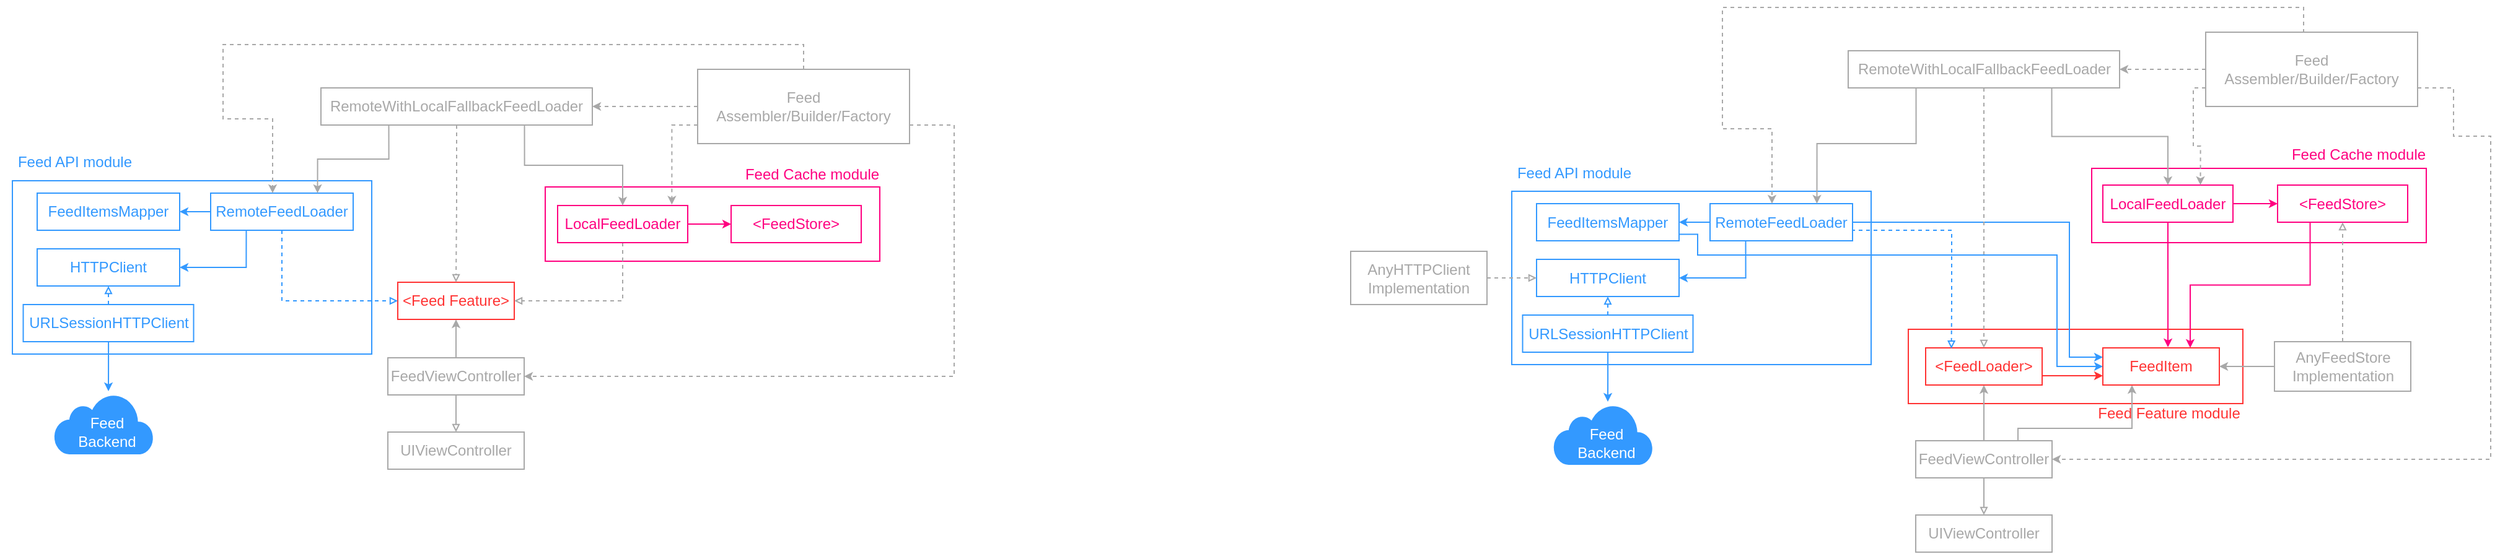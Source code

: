<mxfile version="22.0.8" type="device">
  <diagram name="Page-1" id="mHryi9FxQg6rtNW1_ikM">
    <mxGraphModel dx="343" dy="675" grid="1" gridSize="10" guides="1" tooltips="1" connect="1" arrows="1" fold="1" page="0" pageScale="1" pageWidth="850" pageHeight="1100" math="0" shadow="0">
      <root>
        <mxCell id="0" />
        <mxCell id="1" parent="0" />
        <mxCell id="8W7GUWQGtb0MU_4nZzis-69" value="" style="rounded=0;whiteSpace=wrap;html=1;fontFamily=Helvetica;fontSize=11;fontColor=default;fillColor=none;strokeColor=#FF3333;" vertex="1" parent="1">
          <mxGeometry x="2420" y="350.0" width="270" height="60" as="geometry" />
        </mxCell>
        <mxCell id="8W7GUWQGtb0MU_4nZzis-20" value="" style="rounded=0;whiteSpace=wrap;html=1;fontFamily=Helvetica;fontSize=11;fontColor=default;fillColor=none;strokeColor=#FF0080;" vertex="1" parent="1">
          <mxGeometry x="1320" y="235" width="270" height="60" as="geometry" />
        </mxCell>
        <mxCell id="8W7GUWQGtb0MU_4nZzis-2" value="" style="rounded=0;whiteSpace=wrap;html=1;strokeColor=#3399FF;fillColor=none;" vertex="1" parent="1">
          <mxGeometry x="890" y="230" width="290" height="140" as="geometry" />
        </mxCell>
        <mxCell id="GL-utDqGiQ9SbgEWFXb8-1" style="edgeStyle=orthogonalEdgeStyle;rounded=0;orthogonalLoop=1;jettySize=auto;html=1;endArrow=block;endFill=0;fillColor=#f5f5f5;strokeColor=#A8A8A8;fillOpacity=0;fontColor=#A8A8A8;endSize=4;" parent="1" source="GL-utDqGiQ9SbgEWFXb8-3" target="GL-utDqGiQ9SbgEWFXb8-4" edge="1">
          <mxGeometry relative="1" as="geometry" />
        </mxCell>
        <mxCell id="GL-utDqGiQ9SbgEWFXb8-2" style="edgeStyle=orthogonalEdgeStyle;rounded=0;orthogonalLoop=1;jettySize=auto;html=1;exitX=0.5;exitY=0;exitDx=0;exitDy=0;entryX=0.5;entryY=1;entryDx=0;entryDy=0;endArrow=classic;endFill=1;fillColor=#f5f5f5;strokeColor=#A8A8A8;fillOpacity=100;fontColor=#A8A8A8;endSize=4;" parent="1" source="GL-utDqGiQ9SbgEWFXb8-3" target="GL-utDqGiQ9SbgEWFXb8-5" edge="1">
          <mxGeometry relative="1" as="geometry" />
        </mxCell>
        <mxCell id="GL-utDqGiQ9SbgEWFXb8-3" value="FeedViewController" style="rounded=0;whiteSpace=wrap;html=1;fillColor=#f5f5f5;strokeColor=#A8A8A8;fontColor=#A8A8A8;fillOpacity=0;" parent="1" vertex="1">
          <mxGeometry x="1193" y="373" width="110" height="30" as="geometry" />
        </mxCell>
        <mxCell id="GL-utDqGiQ9SbgEWFXb8-4" value="UIViewController" style="rounded=0;whiteSpace=wrap;html=1;fillColor=#f5f5f5;strokeColor=#A8A8A8;fontColor=#A8A8A8;fillOpacity=0;" parent="1" vertex="1">
          <mxGeometry x="1193" y="433" width="110" height="30" as="geometry" />
        </mxCell>
        <mxCell id="GL-utDqGiQ9SbgEWFXb8-5" value="&amp;lt;Feed Feature&amp;gt;" style="rounded=0;whiteSpace=wrap;html=1;fillColor=#f5f5f5;strokeColor=#FF3333;fontColor=#FF3333;fillOpacity=0;" parent="1" vertex="1">
          <mxGeometry x="1201" y="312" width="94" height="30" as="geometry" />
        </mxCell>
        <mxCell id="GL-utDqGiQ9SbgEWFXb8-6" style="edgeStyle=orthogonalEdgeStyle;shape=connector;rounded=0;orthogonalLoop=1;jettySize=auto;html=1;entryX=0;entryY=0.5;entryDx=0;entryDy=0;dashed=1;labelBackgroundColor=default;fontFamily=Helvetica;fontSize=12;fontColor=#3399FF;endArrow=block;endFill=0;exitX=0.5;exitY=1;exitDx=0;exitDy=0;fillColor=#f5f5f5;strokeColor=#3399FF;fillOpacity=0;endSize=4;" parent="1" source="GL-utDqGiQ9SbgEWFXb8-7" target="GL-utDqGiQ9SbgEWFXb8-5" edge="1">
          <mxGeometry relative="1" as="geometry" />
        </mxCell>
        <mxCell id="8W7GUWQGtb0MU_4nZzis-6" style="edgeStyle=orthogonalEdgeStyle;rounded=0;orthogonalLoop=1;jettySize=auto;html=1;entryX=1;entryY=0.5;entryDx=0;entryDy=0;strokeColor=#3399FF;endSize=4;" edge="1" parent="1" source="GL-utDqGiQ9SbgEWFXb8-7" target="8W7GUWQGtb0MU_4nZzis-3">
          <mxGeometry relative="1" as="geometry" />
        </mxCell>
        <mxCell id="8W7GUWQGtb0MU_4nZzis-7" style="edgeStyle=orthogonalEdgeStyle;rounded=0;orthogonalLoop=1;jettySize=auto;html=1;exitX=0.25;exitY=1;exitDx=0;exitDy=0;entryX=1;entryY=0.5;entryDx=0;entryDy=0;strokeColor=#3399FF;endSize=4;" edge="1" parent="1" source="GL-utDqGiQ9SbgEWFXb8-7" target="8W7GUWQGtb0MU_4nZzis-4">
          <mxGeometry relative="1" as="geometry" />
        </mxCell>
        <mxCell id="GL-utDqGiQ9SbgEWFXb8-7" value="RemoteFeedLoader" style="rounded=0;whiteSpace=wrap;html=1;fillColor=#f5f5f5;strokeColor=#3399FF;fontColor=#3399FF;fillOpacity=0;" parent="1" vertex="1">
          <mxGeometry x="1050" y="240" width="115" height="30" as="geometry" />
        </mxCell>
        <mxCell id="8W7GUWQGtb0MU_4nZzis-18" style="edgeStyle=orthogonalEdgeStyle;shape=connector;rounded=0;orthogonalLoop=1;jettySize=auto;html=1;exitX=1;exitY=0.5;exitDx=0;exitDy=0;entryX=0;entryY=0.5;entryDx=0;entryDy=0;labelBackgroundColor=default;strokeColor=#FF0080;align=center;verticalAlign=middle;fontFamily=Helvetica;fontSize=11;fontColor=#A8A8A8;endArrow=classic;endSize=4;endFill=1;fillColor=#f5f5f5;" edge="1" parent="1" source="GL-utDqGiQ9SbgEWFXb8-9" target="8W7GUWQGtb0MU_4nZzis-17">
          <mxGeometry relative="1" as="geometry" />
        </mxCell>
        <mxCell id="8W7GUWQGtb0MU_4nZzis-19" style="edgeStyle=orthogonalEdgeStyle;shape=connector;rounded=0;orthogonalLoop=1;jettySize=auto;html=1;exitX=0.5;exitY=1;exitDx=0;exitDy=0;entryX=1;entryY=0.5;entryDx=0;entryDy=0;labelBackgroundColor=default;strokeColor=#A8A8A8;align=center;verticalAlign=middle;fontFamily=Helvetica;fontSize=11;fontColor=#A8A8A8;endArrow=block;endSize=4;dashed=1;endFill=0;fillColor=#f5f5f5;" edge="1" parent="1" source="GL-utDqGiQ9SbgEWFXb8-9" target="GL-utDqGiQ9SbgEWFXb8-5">
          <mxGeometry relative="1" as="geometry" />
        </mxCell>
        <mxCell id="GL-utDqGiQ9SbgEWFXb8-9" value="LocalFeedLoader" style="rounded=0;whiteSpace=wrap;html=1;fillColor=#f5f5f5;strokeColor=#FF0080;fontColor=#FF0080;fillOpacity=0;" parent="1" vertex="1">
          <mxGeometry x="1330" y="250" width="105" height="30" as="geometry" />
        </mxCell>
        <mxCell id="GL-utDqGiQ9SbgEWFXb8-10" style="edgeStyle=orthogonalEdgeStyle;shape=connector;rounded=0;orthogonalLoop=1;jettySize=auto;html=1;entryX=0.75;entryY=0;entryDx=0;entryDy=0;labelBackgroundColor=default;fontFamily=Helvetica;fontSize=11;fontColor=#A8A8A8;endArrow=classic;endFill=1;exitX=0.25;exitY=1;exitDx=0;exitDy=0;fillColor=#f5f5f5;strokeColor=#A8A8A8;fillOpacity=100;endSize=4;" parent="1" source="GL-utDqGiQ9SbgEWFXb8-13" target="GL-utDqGiQ9SbgEWFXb8-7" edge="1">
          <mxGeometry relative="1" as="geometry" />
        </mxCell>
        <mxCell id="GL-utDqGiQ9SbgEWFXb8-11" style="edgeStyle=orthogonalEdgeStyle;shape=connector;rounded=0;orthogonalLoop=1;jettySize=auto;html=1;exitX=0.75;exitY=1;exitDx=0;exitDy=0;entryX=0.5;entryY=0;entryDx=0;entryDy=0;labelBackgroundColor=default;fontFamily=Helvetica;fontSize=11;fontColor=#A8A8A8;endArrow=classic;endFill=1;fillColor=#f5f5f5;strokeColor=#A8A8A8;fillOpacity=100;endSize=4;" parent="1" source="GL-utDqGiQ9SbgEWFXb8-13" target="GL-utDqGiQ9SbgEWFXb8-9" edge="1">
          <mxGeometry relative="1" as="geometry" />
        </mxCell>
        <mxCell id="GL-utDqGiQ9SbgEWFXb8-12" style="edgeStyle=orthogonalEdgeStyle;shape=connector;rounded=0;orthogonalLoop=1;jettySize=auto;html=1;entryX=0.5;entryY=0;entryDx=0;entryDy=0;dashed=1;labelBackgroundColor=default;fontFamily=Helvetica;fontSize=11;fontColor=#A8A8A8;endArrow=block;endFill=0;fillColor=#f5f5f5;strokeColor=#A8A8A8;fillOpacity=0;endSize=4;" parent="1" source="GL-utDqGiQ9SbgEWFXb8-13" target="GL-utDqGiQ9SbgEWFXb8-5" edge="1">
          <mxGeometry relative="1" as="geometry" />
        </mxCell>
        <mxCell id="GL-utDqGiQ9SbgEWFXb8-13" value="RemoteWithLocalFallbackFeedLoader" style="rounded=0;whiteSpace=wrap;html=1;fillColor=#f5f5f5;strokeColor=#A8A8A8;fontColor=#A8A8A8;fillOpacity=0;" parent="1" vertex="1">
          <mxGeometry x="1139" y="155" width="219" height="30" as="geometry" />
        </mxCell>
        <mxCell id="GL-utDqGiQ9SbgEWFXb8-14" style="edgeStyle=orthogonalEdgeStyle;shape=connector;rounded=0;orthogonalLoop=1;jettySize=auto;html=1;exitX=0;exitY=0.5;exitDx=0;exitDy=0;entryX=1;entryY=0.5;entryDx=0;entryDy=0;labelBackgroundColor=default;fontFamily=Helvetica;fontSize=11;fontColor=#A8A8A8;endArrow=classic;endFill=1;dashed=1;fillColor=#f5f5f5;strokeColor=#A8A8A8;fillOpacity=100;endSize=4;" parent="1" source="GL-utDqGiQ9SbgEWFXb8-18" target="GL-utDqGiQ9SbgEWFXb8-13" edge="1">
          <mxGeometry relative="1" as="geometry" />
        </mxCell>
        <mxCell id="GL-utDqGiQ9SbgEWFXb8-16" style="edgeStyle=orthogonalEdgeStyle;shape=connector;rounded=0;orthogonalLoop=1;jettySize=auto;html=1;exitX=1;exitY=0.75;exitDx=0;exitDy=0;dashed=1;labelBackgroundColor=default;fontFamily=Helvetica;fontSize=11;fontColor=#A8A8A8;endArrow=classic;endFill=1;entryX=1;entryY=0.5;entryDx=0;entryDy=0;fillColor=#f5f5f5;strokeColor=#A8A8A8;fillOpacity=100;endSize=4;" parent="1" source="GL-utDqGiQ9SbgEWFXb8-18" target="GL-utDqGiQ9SbgEWFXb8-3" edge="1">
          <mxGeometry relative="1" as="geometry">
            <mxPoint x="1484.077" y="403.692" as="targetPoint" />
            <Array as="points">
              <mxPoint x="1650" y="185" />
              <mxPoint x="1650" y="388" />
            </Array>
          </mxGeometry>
        </mxCell>
        <mxCell id="GL-utDqGiQ9SbgEWFXb8-17" style="edgeStyle=orthogonalEdgeStyle;shape=connector;rounded=0;orthogonalLoop=1;jettySize=auto;html=1;exitX=0.5;exitY=0;exitDx=0;exitDy=0;dashed=1;labelBackgroundColor=default;fontFamily=Helvetica;fontSize=11;fontColor=#A8A8A8;endArrow=classic;endFill=1;fillColor=#f5f5f5;strokeColor=#A8A8A8;fillOpacity=100;endSize=4;" parent="1" source="GL-utDqGiQ9SbgEWFXb8-18" target="GL-utDqGiQ9SbgEWFXb8-7" edge="1">
          <mxGeometry relative="1" as="geometry">
            <Array as="points">
              <mxPoint x="1529" y="120" />
              <mxPoint x="1060" y="120" />
              <mxPoint x="1060" y="180" />
              <mxPoint x="1100" y="180" />
            </Array>
          </mxGeometry>
        </mxCell>
        <mxCell id="GL-utDqGiQ9SbgEWFXb8-18" value="Feed&lt;br&gt;Assembler/Builder/Factory" style="rounded=0;whiteSpace=wrap;html=1;fillColor=#f5f5f5;strokeColor=#A8A8A8;fontColor=#A8A8A8;fillOpacity=0;" parent="1" vertex="1">
          <mxGeometry x="1443" y="140" width="171" height="60" as="geometry" />
        </mxCell>
        <mxCell id="8W7GUWQGtb0MU_4nZzis-3" value="FeedItemsMapper" style="rounded=0;whiteSpace=wrap;html=1;fillColor=#f5f5f5;strokeColor=#3399FF;fontColor=#3399FF;fillOpacity=0;" vertex="1" parent="1">
          <mxGeometry x="910" y="240" width="115" height="30" as="geometry" />
        </mxCell>
        <mxCell id="8W7GUWQGtb0MU_4nZzis-4" value="HTTPClient" style="rounded=0;whiteSpace=wrap;html=1;fillColor=#f5f5f5;strokeColor=#3399FF;fontColor=#3399FF;fillOpacity=0;" vertex="1" parent="1">
          <mxGeometry x="910" y="285" width="115" height="30" as="geometry" />
        </mxCell>
        <mxCell id="8W7GUWQGtb0MU_4nZzis-12" style="edgeStyle=orthogonalEdgeStyle;shape=connector;rounded=0;orthogonalLoop=1;jettySize=auto;html=1;exitX=0.5;exitY=0;exitDx=0;exitDy=0;entryX=0.5;entryY=1;entryDx=0;entryDy=0;labelBackgroundColor=default;strokeColor=#3399FF;align=center;verticalAlign=middle;fontFamily=Helvetica;fontSize=12;fontColor=#3399FF;endArrow=block;endSize=4;dashed=1;endFill=0;fillColor=#f5f5f5;" edge="1" parent="1" source="8W7GUWQGtb0MU_4nZzis-9" target="8W7GUWQGtb0MU_4nZzis-4">
          <mxGeometry relative="1" as="geometry" />
        </mxCell>
        <mxCell id="8W7GUWQGtb0MU_4nZzis-14" style="edgeStyle=orthogonalEdgeStyle;shape=connector;rounded=0;orthogonalLoop=1;jettySize=auto;html=1;labelBackgroundColor=default;strokeColor=#3399FF;align=center;verticalAlign=middle;fontFamily=Helvetica;fontSize=12;fontColor=#3399FF;endArrow=classic;endSize=4;endFill=1;fillColor=#f5f5f5;" edge="1" parent="1" source="8W7GUWQGtb0MU_4nZzis-9">
          <mxGeometry relative="1" as="geometry">
            <mxPoint x="967.5" y="400" as="targetPoint" />
          </mxGeometry>
        </mxCell>
        <mxCell id="8W7GUWQGtb0MU_4nZzis-9" value="URLSessionHTTPClient" style="rounded=0;whiteSpace=wrap;html=1;fillColor=#f5f5f5;strokeColor=#3399FF;fontColor=#3399FF;fillOpacity=0;" vertex="1" parent="1">
          <mxGeometry x="898.75" y="330" width="137.5" height="30" as="geometry" />
        </mxCell>
        <mxCell id="8W7GUWQGtb0MU_4nZzis-13" value="" style="html=1;verticalLabelPosition=bottom;align=center;labelBackgroundColor=#ffffff;verticalAlign=top;strokeWidth=2;strokeColor=#3399FF;shadow=0;dashed=0;shape=mxgraph.ios7.icons.cloud;fontFamily=Helvetica;fontSize=11;fontColor=default;fillColor=#3399FF;" vertex="1" parent="1">
          <mxGeometry x="924.67" y="403" width="78.33" height="47" as="geometry" />
        </mxCell>
        <mxCell id="8W7GUWQGtb0MU_4nZzis-15" value="Feed API module" style="text;html=1;align=center;verticalAlign=middle;resizable=0;points=[];autosize=1;strokeColor=none;fillColor=none;fontSize=12;fontFamily=Helvetica;fontColor=#3399FF;" vertex="1" parent="1">
          <mxGeometry x="880" y="200" width="120" height="30" as="geometry" />
        </mxCell>
        <mxCell id="8W7GUWQGtb0MU_4nZzis-16" style="edgeStyle=orthogonalEdgeStyle;shape=connector;rounded=0;orthogonalLoop=1;jettySize=auto;html=1;exitX=0;exitY=0.75;exitDx=0;exitDy=0;entryX=0.878;entryY=-0.024;entryDx=0;entryDy=0;entryPerimeter=0;labelBackgroundColor=default;strokeColor=#A8A8A8;align=center;verticalAlign=middle;fontFamily=Helvetica;fontSize=11;fontColor=#A8A8A8;endArrow=classic;endSize=4;endFill=1;dashed=1;fillColor=#f5f5f5;" edge="1" parent="1" source="GL-utDqGiQ9SbgEWFXb8-18" target="GL-utDqGiQ9SbgEWFXb8-9">
          <mxGeometry relative="1" as="geometry" />
        </mxCell>
        <mxCell id="8W7GUWQGtb0MU_4nZzis-17" value="&amp;lt;FeedStore&amp;gt;" style="rounded=0;whiteSpace=wrap;html=1;fillColor=#f5f5f5;strokeColor=#FF0080;fontColor=#FF0080;fillOpacity=0;" vertex="1" parent="1">
          <mxGeometry x="1470" y="250" width="105" height="30" as="geometry" />
        </mxCell>
        <mxCell id="8W7GUWQGtb0MU_4nZzis-21" value="Feed Cache module" style="text;html=1;align=center;verticalAlign=middle;resizable=0;points=[];autosize=1;strokeColor=none;fillColor=none;fontSize=12;fontFamily=Helvetica;fontColor=#FF0080;" vertex="1" parent="1">
          <mxGeometry x="1470" y="210" width="130" height="30" as="geometry" />
        </mxCell>
        <mxCell id="8W7GUWQGtb0MU_4nZzis-22" value="Feed&lt;br&gt;Backend" style="text;html=1;align=center;verticalAlign=middle;resizable=0;points=[];autosize=1;strokeColor=none;fillColor=none;fontSize=12;fontFamily=Helvetica;fontColor=#FFFFFF;" vertex="1" parent="1">
          <mxGeometry x="931" y="413" width="70" height="40" as="geometry" />
        </mxCell>
        <mxCell id="8W7GUWQGtb0MU_4nZzis-23" value="" style="rounded=0;whiteSpace=wrap;html=1;fontFamily=Helvetica;fontSize=11;fontColor=default;fillColor=none;strokeColor=#FF0080;" vertex="1" parent="1">
          <mxGeometry x="2568" y="220.0" width="270" height="60" as="geometry" />
        </mxCell>
        <mxCell id="8W7GUWQGtb0MU_4nZzis-24" value="" style="rounded=0;whiteSpace=wrap;html=1;strokeColor=#3399FF;fillColor=none;" vertex="1" parent="1">
          <mxGeometry x="2100" y="238.5" width="290" height="140" as="geometry" />
        </mxCell>
        <mxCell id="8W7GUWQGtb0MU_4nZzis-25" style="edgeStyle=orthogonalEdgeStyle;rounded=0;orthogonalLoop=1;jettySize=auto;html=1;endArrow=block;endFill=0;fillColor=#f5f5f5;strokeColor=#A8A8A8;fillOpacity=0;fontColor=#A8A8A8;endSize=4;" edge="1" source="8W7GUWQGtb0MU_4nZzis-27" target="8W7GUWQGtb0MU_4nZzis-28" parent="1">
          <mxGeometry relative="1" as="geometry" />
        </mxCell>
        <mxCell id="8W7GUWQGtb0MU_4nZzis-26" style="edgeStyle=orthogonalEdgeStyle;rounded=0;orthogonalLoop=1;jettySize=auto;html=1;exitX=0.5;exitY=0;exitDx=0;exitDy=0;entryX=0.5;entryY=1;entryDx=0;entryDy=0;endArrow=classic;endFill=1;fillColor=#f5f5f5;strokeColor=#A8A8A8;fillOpacity=100;fontColor=#A8A8A8;endSize=4;" edge="1" source="8W7GUWQGtb0MU_4nZzis-27" target="8W7GUWQGtb0MU_4nZzis-29" parent="1">
          <mxGeometry relative="1" as="geometry" />
        </mxCell>
        <mxCell id="8W7GUWQGtb0MU_4nZzis-81" style="edgeStyle=orthogonalEdgeStyle;shape=connector;rounded=0;orthogonalLoop=1;jettySize=auto;html=1;exitX=0.75;exitY=0;exitDx=0;exitDy=0;entryX=0.25;entryY=1;entryDx=0;entryDy=0;labelBackgroundColor=default;strokeColor=#A8A8A8;align=center;verticalAlign=middle;fontFamily=Helvetica;fontSize=11;fontColor=#A8A8A8;endArrow=classic;endSize=4;endFill=1;fillColor=#f5f5f5;" edge="1" parent="1" source="8W7GUWQGtb0MU_4nZzis-27" target="8W7GUWQGtb0MU_4nZzis-58">
          <mxGeometry relative="1" as="geometry">
            <Array as="points">
              <mxPoint x="2509" y="430" />
              <mxPoint x="2601" y="430" />
            </Array>
          </mxGeometry>
        </mxCell>
        <mxCell id="8W7GUWQGtb0MU_4nZzis-27" value="FeedViewController" style="rounded=0;whiteSpace=wrap;html=1;fillColor=#f5f5f5;strokeColor=#A8A8A8;fontColor=#A8A8A8;fillOpacity=0;" vertex="1" parent="1">
          <mxGeometry x="2426" y="440.0" width="110" height="30" as="geometry" />
        </mxCell>
        <mxCell id="8W7GUWQGtb0MU_4nZzis-28" value="UIViewController" style="rounded=0;whiteSpace=wrap;html=1;fillColor=#f5f5f5;strokeColor=#A8A8A8;fontColor=#A8A8A8;fillOpacity=0;" vertex="1" parent="1">
          <mxGeometry x="2426" y="500.0" width="110" height="30" as="geometry" />
        </mxCell>
        <mxCell id="8W7GUWQGtb0MU_4nZzis-59" style="edgeStyle=orthogonalEdgeStyle;shape=connector;rounded=0;orthogonalLoop=1;jettySize=auto;html=1;exitX=1;exitY=0.75;exitDx=0;exitDy=0;entryX=0;entryY=0.75;entryDx=0;entryDy=0;labelBackgroundColor=default;strokeColor=#FF3333;align=center;verticalAlign=middle;fontFamily=Helvetica;fontSize=11;fontColor=default;endArrow=classic;endSize=4;" edge="1" parent="1" source="8W7GUWQGtb0MU_4nZzis-29" target="8W7GUWQGtb0MU_4nZzis-58">
          <mxGeometry relative="1" as="geometry" />
        </mxCell>
        <mxCell id="8W7GUWQGtb0MU_4nZzis-29" value="&amp;lt;FeedLoader&amp;gt;" style="rounded=0;whiteSpace=wrap;html=1;fillColor=#f5f5f5;strokeColor=#FF3333;fontColor=#FF3333;fillOpacity=0;" vertex="1" parent="1">
          <mxGeometry x="2434" y="365.0" width="94" height="30" as="geometry" />
        </mxCell>
        <mxCell id="8W7GUWQGtb0MU_4nZzis-30" style="edgeStyle=orthogonalEdgeStyle;shape=connector;rounded=0;orthogonalLoop=1;jettySize=auto;html=1;entryX=0.221;entryY=0.02;entryDx=0;entryDy=0;dashed=1;labelBackgroundColor=default;fontFamily=Helvetica;fontSize=12;fontColor=#3399FF;endArrow=block;endFill=0;exitX=1;exitY=0.75;exitDx=0;exitDy=0;fillColor=#f5f5f5;strokeColor=#3399FF;fillOpacity=0;endSize=4;entryPerimeter=0;" edge="1" source="8W7GUWQGtb0MU_4nZzis-33" target="8W7GUWQGtb0MU_4nZzis-29" parent="1">
          <mxGeometry relative="1" as="geometry">
            <Array as="points">
              <mxPoint x="2375" y="270" />
              <mxPoint x="2455" y="270" />
              <mxPoint x="2455" y="330" />
            </Array>
          </mxGeometry>
        </mxCell>
        <mxCell id="8W7GUWQGtb0MU_4nZzis-31" style="edgeStyle=orthogonalEdgeStyle;rounded=0;orthogonalLoop=1;jettySize=auto;html=1;entryX=1;entryY=0.5;entryDx=0;entryDy=0;strokeColor=#3399FF;endSize=4;" edge="1" source="8W7GUWQGtb0MU_4nZzis-33" target="8W7GUWQGtb0MU_4nZzis-45" parent="1">
          <mxGeometry relative="1" as="geometry" />
        </mxCell>
        <mxCell id="8W7GUWQGtb0MU_4nZzis-32" style="edgeStyle=orthogonalEdgeStyle;rounded=0;orthogonalLoop=1;jettySize=auto;html=1;exitX=0.25;exitY=1;exitDx=0;exitDy=0;entryX=1;entryY=0.5;entryDx=0;entryDy=0;strokeColor=#3399FF;endSize=4;" edge="1" source="8W7GUWQGtb0MU_4nZzis-33" target="8W7GUWQGtb0MU_4nZzis-46" parent="1">
          <mxGeometry relative="1" as="geometry" />
        </mxCell>
        <mxCell id="8W7GUWQGtb0MU_4nZzis-64" style="edgeStyle=orthogonalEdgeStyle;shape=connector;rounded=0;orthogonalLoop=1;jettySize=auto;html=1;exitX=1;exitY=0.5;exitDx=0;exitDy=0;entryX=0;entryY=0.25;entryDx=0;entryDy=0;labelBackgroundColor=default;strokeColor=#3399FF;align=center;verticalAlign=middle;fontFamily=Helvetica;fontSize=11;fontColor=default;endArrow=classic;endSize=4;" edge="1" parent="1" source="8W7GUWQGtb0MU_4nZzis-33" target="8W7GUWQGtb0MU_4nZzis-58">
          <mxGeometry relative="1" as="geometry">
            <Array as="points">
              <mxPoint x="2550" y="263" />
              <mxPoint x="2550" y="372" />
            </Array>
          </mxGeometry>
        </mxCell>
        <mxCell id="8W7GUWQGtb0MU_4nZzis-33" value="RemoteFeedLoader" style="rounded=0;whiteSpace=wrap;html=1;fillColor=#f5f5f5;strokeColor=#3399FF;fontColor=#3399FF;fillOpacity=0;" vertex="1" parent="1">
          <mxGeometry x="2260" y="248.5" width="115" height="30" as="geometry" />
        </mxCell>
        <mxCell id="8W7GUWQGtb0MU_4nZzis-34" style="edgeStyle=orthogonalEdgeStyle;shape=connector;rounded=0;orthogonalLoop=1;jettySize=auto;html=1;exitX=1;exitY=0.5;exitDx=0;exitDy=0;entryX=0;entryY=0.5;entryDx=0;entryDy=0;labelBackgroundColor=default;strokeColor=#FF0080;align=center;verticalAlign=middle;fontFamily=Helvetica;fontSize=11;fontColor=#A8A8A8;endArrow=classic;endSize=4;endFill=1;fillColor=#f5f5f5;" edge="1" source="8W7GUWQGtb0MU_4nZzis-36" target="8W7GUWQGtb0MU_4nZzis-53" parent="1">
          <mxGeometry relative="1" as="geometry" />
        </mxCell>
        <mxCell id="8W7GUWQGtb0MU_4nZzis-36" value="LocalFeedLoader" style="rounded=0;whiteSpace=wrap;html=1;fillColor=#f5f5f5;strokeColor=#FF0080;fontColor=#FF0080;fillOpacity=0;" vertex="1" parent="1">
          <mxGeometry x="2577" y="233.5" width="105" height="30" as="geometry" />
        </mxCell>
        <mxCell id="8W7GUWQGtb0MU_4nZzis-37" style="edgeStyle=orthogonalEdgeStyle;shape=connector;rounded=0;orthogonalLoop=1;jettySize=auto;html=1;entryX=0.75;entryY=0;entryDx=0;entryDy=0;labelBackgroundColor=default;fontFamily=Helvetica;fontSize=11;fontColor=#A8A8A8;endArrow=classic;endFill=1;exitX=0.25;exitY=1;exitDx=0;exitDy=0;fillColor=#f5f5f5;strokeColor=#A8A8A8;fillOpacity=100;endSize=4;" edge="1" source="8W7GUWQGtb0MU_4nZzis-40" target="8W7GUWQGtb0MU_4nZzis-33" parent="1">
          <mxGeometry relative="1" as="geometry">
            <Array as="points">
              <mxPoint x="2426" y="200" />
              <mxPoint x="2346" y="200" />
            </Array>
          </mxGeometry>
        </mxCell>
        <mxCell id="8W7GUWQGtb0MU_4nZzis-39" style="edgeStyle=orthogonalEdgeStyle;shape=connector;rounded=0;orthogonalLoop=1;jettySize=auto;html=1;entryX=0.5;entryY=0;entryDx=0;entryDy=0;dashed=1;labelBackgroundColor=default;fontFamily=Helvetica;fontSize=11;fontColor=#A8A8A8;endArrow=block;endFill=0;fillColor=#f5f5f5;strokeColor=#A8A8A8;fillOpacity=0;endSize=4;" edge="1" source="8W7GUWQGtb0MU_4nZzis-40" target="8W7GUWQGtb0MU_4nZzis-29" parent="1">
          <mxGeometry relative="1" as="geometry" />
        </mxCell>
        <mxCell id="8W7GUWQGtb0MU_4nZzis-78" style="edgeStyle=orthogonalEdgeStyle;shape=connector;rounded=0;orthogonalLoop=1;jettySize=auto;html=1;exitX=0.75;exitY=1;exitDx=0;exitDy=0;entryX=0.5;entryY=0;entryDx=0;entryDy=0;labelBackgroundColor=default;strokeColor=#A8A8A8;align=center;verticalAlign=middle;fontFamily=Helvetica;fontSize=11;fontColor=#A8A8A8;endArrow=classic;endSize=4;endFill=1;fillColor=#f5f5f5;" edge="1" parent="1" source="8W7GUWQGtb0MU_4nZzis-40" target="8W7GUWQGtb0MU_4nZzis-36">
          <mxGeometry relative="1" as="geometry" />
        </mxCell>
        <mxCell id="8W7GUWQGtb0MU_4nZzis-40" value="RemoteWithLocalFallbackFeedLoader" style="rounded=0;whiteSpace=wrap;html=1;fillColor=#f5f5f5;strokeColor=#A8A8A8;fontColor=#A8A8A8;fillOpacity=0;" vertex="1" parent="1">
          <mxGeometry x="2371.5" y="125.0" width="219" height="30" as="geometry" />
        </mxCell>
        <mxCell id="8W7GUWQGtb0MU_4nZzis-41" style="edgeStyle=orthogonalEdgeStyle;shape=connector;rounded=0;orthogonalLoop=1;jettySize=auto;html=1;exitX=0;exitY=0.5;exitDx=0;exitDy=0;entryX=1;entryY=0.5;entryDx=0;entryDy=0;labelBackgroundColor=default;fontFamily=Helvetica;fontSize=11;fontColor=#A8A8A8;endArrow=classic;endFill=1;dashed=1;fillColor=#f5f5f5;strokeColor=#A8A8A8;fillOpacity=100;endSize=4;" edge="1" source="8W7GUWQGtb0MU_4nZzis-44" target="8W7GUWQGtb0MU_4nZzis-40" parent="1">
          <mxGeometry relative="1" as="geometry" />
        </mxCell>
        <mxCell id="8W7GUWQGtb0MU_4nZzis-42" style="edgeStyle=orthogonalEdgeStyle;shape=connector;rounded=0;orthogonalLoop=1;jettySize=auto;html=1;exitX=1;exitY=0.75;exitDx=0;exitDy=0;dashed=1;labelBackgroundColor=default;fontFamily=Helvetica;fontSize=11;fontColor=#A8A8A8;endArrow=classic;endFill=1;fillColor=#f5f5f5;strokeColor=#A8A8A8;fillOpacity=100;endSize=4;entryX=1;entryY=0.5;entryDx=0;entryDy=0;" edge="1" source="8W7GUWQGtb0MU_4nZzis-44" target="8W7GUWQGtb0MU_4nZzis-27" parent="1">
          <mxGeometry relative="1" as="geometry">
            <mxPoint x="2580" y="440" as="targetPoint" />
            <Array as="points">
              <mxPoint x="2860" y="155" />
              <mxPoint x="2860" y="194" />
              <mxPoint x="2890" y="194" />
              <mxPoint x="2890" y="455" />
            </Array>
          </mxGeometry>
        </mxCell>
        <mxCell id="8W7GUWQGtb0MU_4nZzis-43" style="edgeStyle=orthogonalEdgeStyle;shape=connector;rounded=0;orthogonalLoop=1;jettySize=auto;html=1;exitX=0.5;exitY=0;exitDx=0;exitDy=0;dashed=1;labelBackgroundColor=default;fontFamily=Helvetica;fontSize=11;fontColor=#A8A8A8;endArrow=classic;endFill=1;fillColor=#f5f5f5;strokeColor=#A8A8A8;fillOpacity=100;endSize=4;" edge="1" source="8W7GUWQGtb0MU_4nZzis-44" target="8W7GUWQGtb0MU_4nZzis-33" parent="1">
          <mxGeometry relative="1" as="geometry">
            <Array as="points">
              <mxPoint x="2739" y="90" />
              <mxPoint x="2270" y="90" />
              <mxPoint x="2270" y="188" />
              <mxPoint x="2310" y="188" />
            </Array>
          </mxGeometry>
        </mxCell>
        <mxCell id="8W7GUWQGtb0MU_4nZzis-79" style="edgeStyle=orthogonalEdgeStyle;shape=connector;rounded=0;orthogonalLoop=1;jettySize=auto;html=1;exitX=0;exitY=0.75;exitDx=0;exitDy=0;entryX=0.75;entryY=0;entryDx=0;entryDy=0;labelBackgroundColor=default;strokeColor=#A8A8A8;align=center;verticalAlign=middle;fontFamily=Helvetica;fontSize=11;fontColor=#A8A8A8;endArrow=classic;endSize=4;endFill=1;fillColor=#f5f5f5;dashed=1;" edge="1" parent="1" source="8W7GUWQGtb0MU_4nZzis-44" target="8W7GUWQGtb0MU_4nZzis-36">
          <mxGeometry relative="1" as="geometry">
            <Array as="points">
              <mxPoint x="2650" y="155" />
              <mxPoint x="2650" y="202" />
              <mxPoint x="2656" y="202" />
            </Array>
          </mxGeometry>
        </mxCell>
        <mxCell id="8W7GUWQGtb0MU_4nZzis-44" value="Feed&lt;br&gt;Assembler/Builder/Factory" style="rounded=0;whiteSpace=wrap;html=1;fillColor=#f5f5f5;strokeColor=#A8A8A8;fontColor=#A8A8A8;fillOpacity=0;" vertex="1" parent="1">
          <mxGeometry x="2660" y="110.0" width="171" height="60" as="geometry" />
        </mxCell>
        <mxCell id="8W7GUWQGtb0MU_4nZzis-62" style="edgeStyle=orthogonalEdgeStyle;shape=connector;rounded=0;orthogonalLoop=1;jettySize=auto;html=1;exitX=0.999;exitY=0.823;exitDx=0;exitDy=0;entryX=0;entryY=0.5;entryDx=0;entryDy=0;labelBackgroundColor=default;strokeColor=#3399FF;align=center;verticalAlign=middle;fontFamily=Helvetica;fontSize=11;fontColor=default;endArrow=classic;endSize=4;exitPerimeter=0;" edge="1" parent="1" source="8W7GUWQGtb0MU_4nZzis-45" target="8W7GUWQGtb0MU_4nZzis-58">
          <mxGeometry relative="1" as="geometry">
            <mxPoint x="2235" y="278.5" as="sourcePoint" />
            <mxPoint x="2545.5" y="335.5" as="targetPoint" />
            <Array as="points">
              <mxPoint x="2250" y="273" />
              <mxPoint x="2250" y="290" />
              <mxPoint x="2540" y="290" />
              <mxPoint x="2540" y="380" />
            </Array>
          </mxGeometry>
        </mxCell>
        <mxCell id="8W7GUWQGtb0MU_4nZzis-45" value="FeedItemsMapper" style="rounded=0;whiteSpace=wrap;html=1;fillColor=#f5f5f5;strokeColor=#3399FF;fontColor=#3399FF;fillOpacity=0;" vertex="1" parent="1">
          <mxGeometry x="2120" y="248.5" width="115" height="30" as="geometry" />
        </mxCell>
        <mxCell id="8W7GUWQGtb0MU_4nZzis-46" value="HTTPClient" style="rounded=0;whiteSpace=wrap;html=1;fillColor=#f5f5f5;strokeColor=#3399FF;fontColor=#3399FF;fillOpacity=0;" vertex="1" parent="1">
          <mxGeometry x="2120" y="293.5" width="115" height="30" as="geometry" />
        </mxCell>
        <mxCell id="8W7GUWQGtb0MU_4nZzis-47" style="edgeStyle=orthogonalEdgeStyle;shape=connector;rounded=0;orthogonalLoop=1;jettySize=auto;html=1;exitX=0.5;exitY=0;exitDx=0;exitDy=0;entryX=0.5;entryY=1;entryDx=0;entryDy=0;labelBackgroundColor=default;strokeColor=#3399FF;align=center;verticalAlign=middle;fontFamily=Helvetica;fontSize=12;fontColor=#3399FF;endArrow=block;endSize=4;dashed=1;endFill=0;fillColor=#f5f5f5;" edge="1" source="8W7GUWQGtb0MU_4nZzis-49" target="8W7GUWQGtb0MU_4nZzis-46" parent="1">
          <mxGeometry relative="1" as="geometry" />
        </mxCell>
        <mxCell id="8W7GUWQGtb0MU_4nZzis-48" style="edgeStyle=orthogonalEdgeStyle;shape=connector;rounded=0;orthogonalLoop=1;jettySize=auto;html=1;labelBackgroundColor=default;strokeColor=#3399FF;align=center;verticalAlign=middle;fontFamily=Helvetica;fontSize=12;fontColor=#3399FF;endArrow=classic;endSize=4;endFill=1;fillColor=#f5f5f5;" edge="1" source="8W7GUWQGtb0MU_4nZzis-49" parent="1">
          <mxGeometry relative="1" as="geometry">
            <mxPoint x="2177.5" y="408.5" as="targetPoint" />
          </mxGeometry>
        </mxCell>
        <mxCell id="8W7GUWQGtb0MU_4nZzis-49" value="URLSessionHTTPClient" style="rounded=0;whiteSpace=wrap;html=1;fillColor=#f5f5f5;strokeColor=#3399FF;fontColor=#3399FF;fillOpacity=0;" vertex="1" parent="1">
          <mxGeometry x="2108.75" y="338.5" width="137.5" height="30" as="geometry" />
        </mxCell>
        <mxCell id="8W7GUWQGtb0MU_4nZzis-50" value="" style="html=1;verticalLabelPosition=bottom;align=center;labelBackgroundColor=#ffffff;verticalAlign=top;strokeWidth=2;strokeColor=#3399FF;shadow=0;dashed=0;shape=mxgraph.ios7.icons.cloud;fontFamily=Helvetica;fontSize=11;fontColor=default;fillColor=#3399FF;" vertex="1" parent="1">
          <mxGeometry x="2134.67" y="411.5" width="78.33" height="47" as="geometry" />
        </mxCell>
        <mxCell id="8W7GUWQGtb0MU_4nZzis-51" value="Feed API module" style="text;html=1;align=center;verticalAlign=middle;resizable=0;points=[];autosize=1;strokeColor=none;fillColor=none;fontSize=12;fontFamily=Helvetica;fontColor=#3399FF;" vertex="1" parent="1">
          <mxGeometry x="2090" y="208.5" width="120" height="30" as="geometry" />
        </mxCell>
        <mxCell id="8W7GUWQGtb0MU_4nZzis-77" style="edgeStyle=orthogonalEdgeStyle;shape=connector;rounded=0;orthogonalLoop=1;jettySize=auto;html=1;exitX=0.25;exitY=1;exitDx=0;exitDy=0;entryX=0.75;entryY=0;entryDx=0;entryDy=0;labelBackgroundColor=default;strokeColor=#FF0080;align=center;verticalAlign=middle;fontFamily=Helvetica;fontSize=11;fontColor=#A8A8A8;endArrow=classic;endSize=4;endFill=1;fillColor=#f5f5f5;" edge="1" parent="1" source="8W7GUWQGtb0MU_4nZzis-53" target="8W7GUWQGtb0MU_4nZzis-58">
          <mxGeometry relative="1" as="geometry" />
        </mxCell>
        <mxCell id="8W7GUWQGtb0MU_4nZzis-53" value="&amp;lt;FeedStore&amp;gt;" style="rounded=0;whiteSpace=wrap;html=1;fillColor=#f5f5f5;strokeColor=#FF0080;fontColor=#FF0080;fillOpacity=0;" vertex="1" parent="1">
          <mxGeometry x="2718" y="233.5" width="105" height="30" as="geometry" />
        </mxCell>
        <mxCell id="8W7GUWQGtb0MU_4nZzis-54" value="Feed Cache module" style="text;html=1;align=center;verticalAlign=middle;resizable=0;points=[];autosize=1;strokeColor=none;fillColor=none;fontSize=12;fontFamily=Helvetica;fontColor=#FF0080;" vertex="1" parent="1">
          <mxGeometry x="2718" y="193.5" width="130" height="30" as="geometry" />
        </mxCell>
        <mxCell id="8W7GUWQGtb0MU_4nZzis-55" value="Feed&lt;br&gt;Backend" style="text;html=1;align=center;verticalAlign=middle;resizable=0;points=[];autosize=1;strokeColor=none;fillColor=none;fontSize=12;fontFamily=Helvetica;fontColor=#FFFFFF;" vertex="1" parent="1">
          <mxGeometry x="2141" y="421.5" width="70" height="40" as="geometry" />
        </mxCell>
        <mxCell id="8W7GUWQGtb0MU_4nZzis-57" style="edgeStyle=orthogonalEdgeStyle;shape=connector;rounded=0;orthogonalLoop=1;jettySize=auto;html=1;entryX=0;entryY=0.5;entryDx=0;entryDy=0;labelBackgroundColor=default;strokeColor=#A8A8A8;align=center;verticalAlign=middle;fontFamily=Helvetica;fontSize=11;fontColor=#A8A8A8;endArrow=block;endSize=4;dashed=1;endFill=0;fillColor=#f5f5f5;" edge="1" parent="1" source="8W7GUWQGtb0MU_4nZzis-56" target="8W7GUWQGtb0MU_4nZzis-46">
          <mxGeometry relative="1" as="geometry" />
        </mxCell>
        <mxCell id="8W7GUWQGtb0MU_4nZzis-56" value="AnyHTTPClient&lt;br&gt;Implementation" style="rounded=0;whiteSpace=wrap;html=1;fillColor=#f5f5f5;strokeColor=#A8A8A8;fontColor=#A8A8A8;fillOpacity=0;" vertex="1" parent="1">
          <mxGeometry x="1970" y="287" width="110" height="43" as="geometry" />
        </mxCell>
        <mxCell id="8W7GUWQGtb0MU_4nZzis-58" value="FeedItem" style="rounded=0;whiteSpace=wrap;html=1;fillColor=#f5f5f5;strokeColor=#FF3333;fontColor=#FF3333;fillOpacity=0;" vertex="1" parent="1">
          <mxGeometry x="2577" y="365.0" width="94" height="30" as="geometry" />
        </mxCell>
        <mxCell id="8W7GUWQGtb0MU_4nZzis-65" style="edgeStyle=orthogonalEdgeStyle;shape=connector;rounded=0;orthogonalLoop=1;jettySize=auto;html=1;exitX=0.5;exitY=1;exitDx=0;exitDy=0;entryX=0.559;entryY=-0.017;entryDx=0;entryDy=0;entryPerimeter=0;labelBackgroundColor=default;strokeColor=#FF0080;align=center;verticalAlign=middle;fontFamily=Helvetica;fontSize=11;fontColor=#A8A8A8;endArrow=classic;endSize=4;endFill=1;fillColor=#f5f5f5;" edge="1" parent="1" source="8W7GUWQGtb0MU_4nZzis-36" target="8W7GUWQGtb0MU_4nZzis-58">
          <mxGeometry relative="1" as="geometry" />
        </mxCell>
        <mxCell id="8W7GUWQGtb0MU_4nZzis-75" style="edgeStyle=orthogonalEdgeStyle;shape=connector;rounded=0;orthogonalLoop=1;jettySize=auto;html=1;exitX=0.5;exitY=0;exitDx=0;exitDy=0;entryX=0.5;entryY=1;entryDx=0;entryDy=0;labelBackgroundColor=default;strokeColor=#A8A8A8;align=center;verticalAlign=middle;fontFamily=Helvetica;fontSize=11;fontColor=#A8A8A8;endArrow=block;endSize=4;dashed=1;endFill=0;fillColor=#f5f5f5;" edge="1" parent="1" source="8W7GUWQGtb0MU_4nZzis-68" target="8W7GUWQGtb0MU_4nZzis-53">
          <mxGeometry relative="1" as="geometry" />
        </mxCell>
        <mxCell id="8W7GUWQGtb0MU_4nZzis-76" style="edgeStyle=orthogonalEdgeStyle;shape=connector;rounded=0;orthogonalLoop=1;jettySize=auto;html=1;exitX=0;exitY=0.5;exitDx=0;exitDy=0;entryX=1;entryY=0.5;entryDx=0;entryDy=0;labelBackgroundColor=default;strokeColor=#A8A8A8;align=center;verticalAlign=middle;fontFamily=Helvetica;fontSize=11;fontColor=#A8A8A8;endArrow=classic;endSize=4;endFill=1;fillColor=#f5f5f5;" edge="1" parent="1" source="8W7GUWQGtb0MU_4nZzis-68" target="8W7GUWQGtb0MU_4nZzis-58">
          <mxGeometry relative="1" as="geometry" />
        </mxCell>
        <mxCell id="8W7GUWQGtb0MU_4nZzis-68" value="AnyFeedStore&lt;br&gt;Implementation" style="rounded=0;whiteSpace=wrap;html=1;fillColor=#f5f5f5;strokeColor=#A8A8A8;fontColor=#A8A8A8;fillOpacity=0;" vertex="1" parent="1">
          <mxGeometry x="2715.5" y="360" width="110" height="40" as="geometry" />
        </mxCell>
        <mxCell id="8W7GUWQGtb0MU_4nZzis-82" value="Feed Feature module" style="text;html=1;align=center;verticalAlign=middle;resizable=0;points=[];autosize=1;strokeColor=none;fillColor=none;fontSize=12;fontFamily=Helvetica;fontColor=#FF3333;" vertex="1" parent="1">
          <mxGeometry x="2559.5" y="403.0" width="140" height="30" as="geometry" />
        </mxCell>
      </root>
    </mxGraphModel>
  </diagram>
</mxfile>
